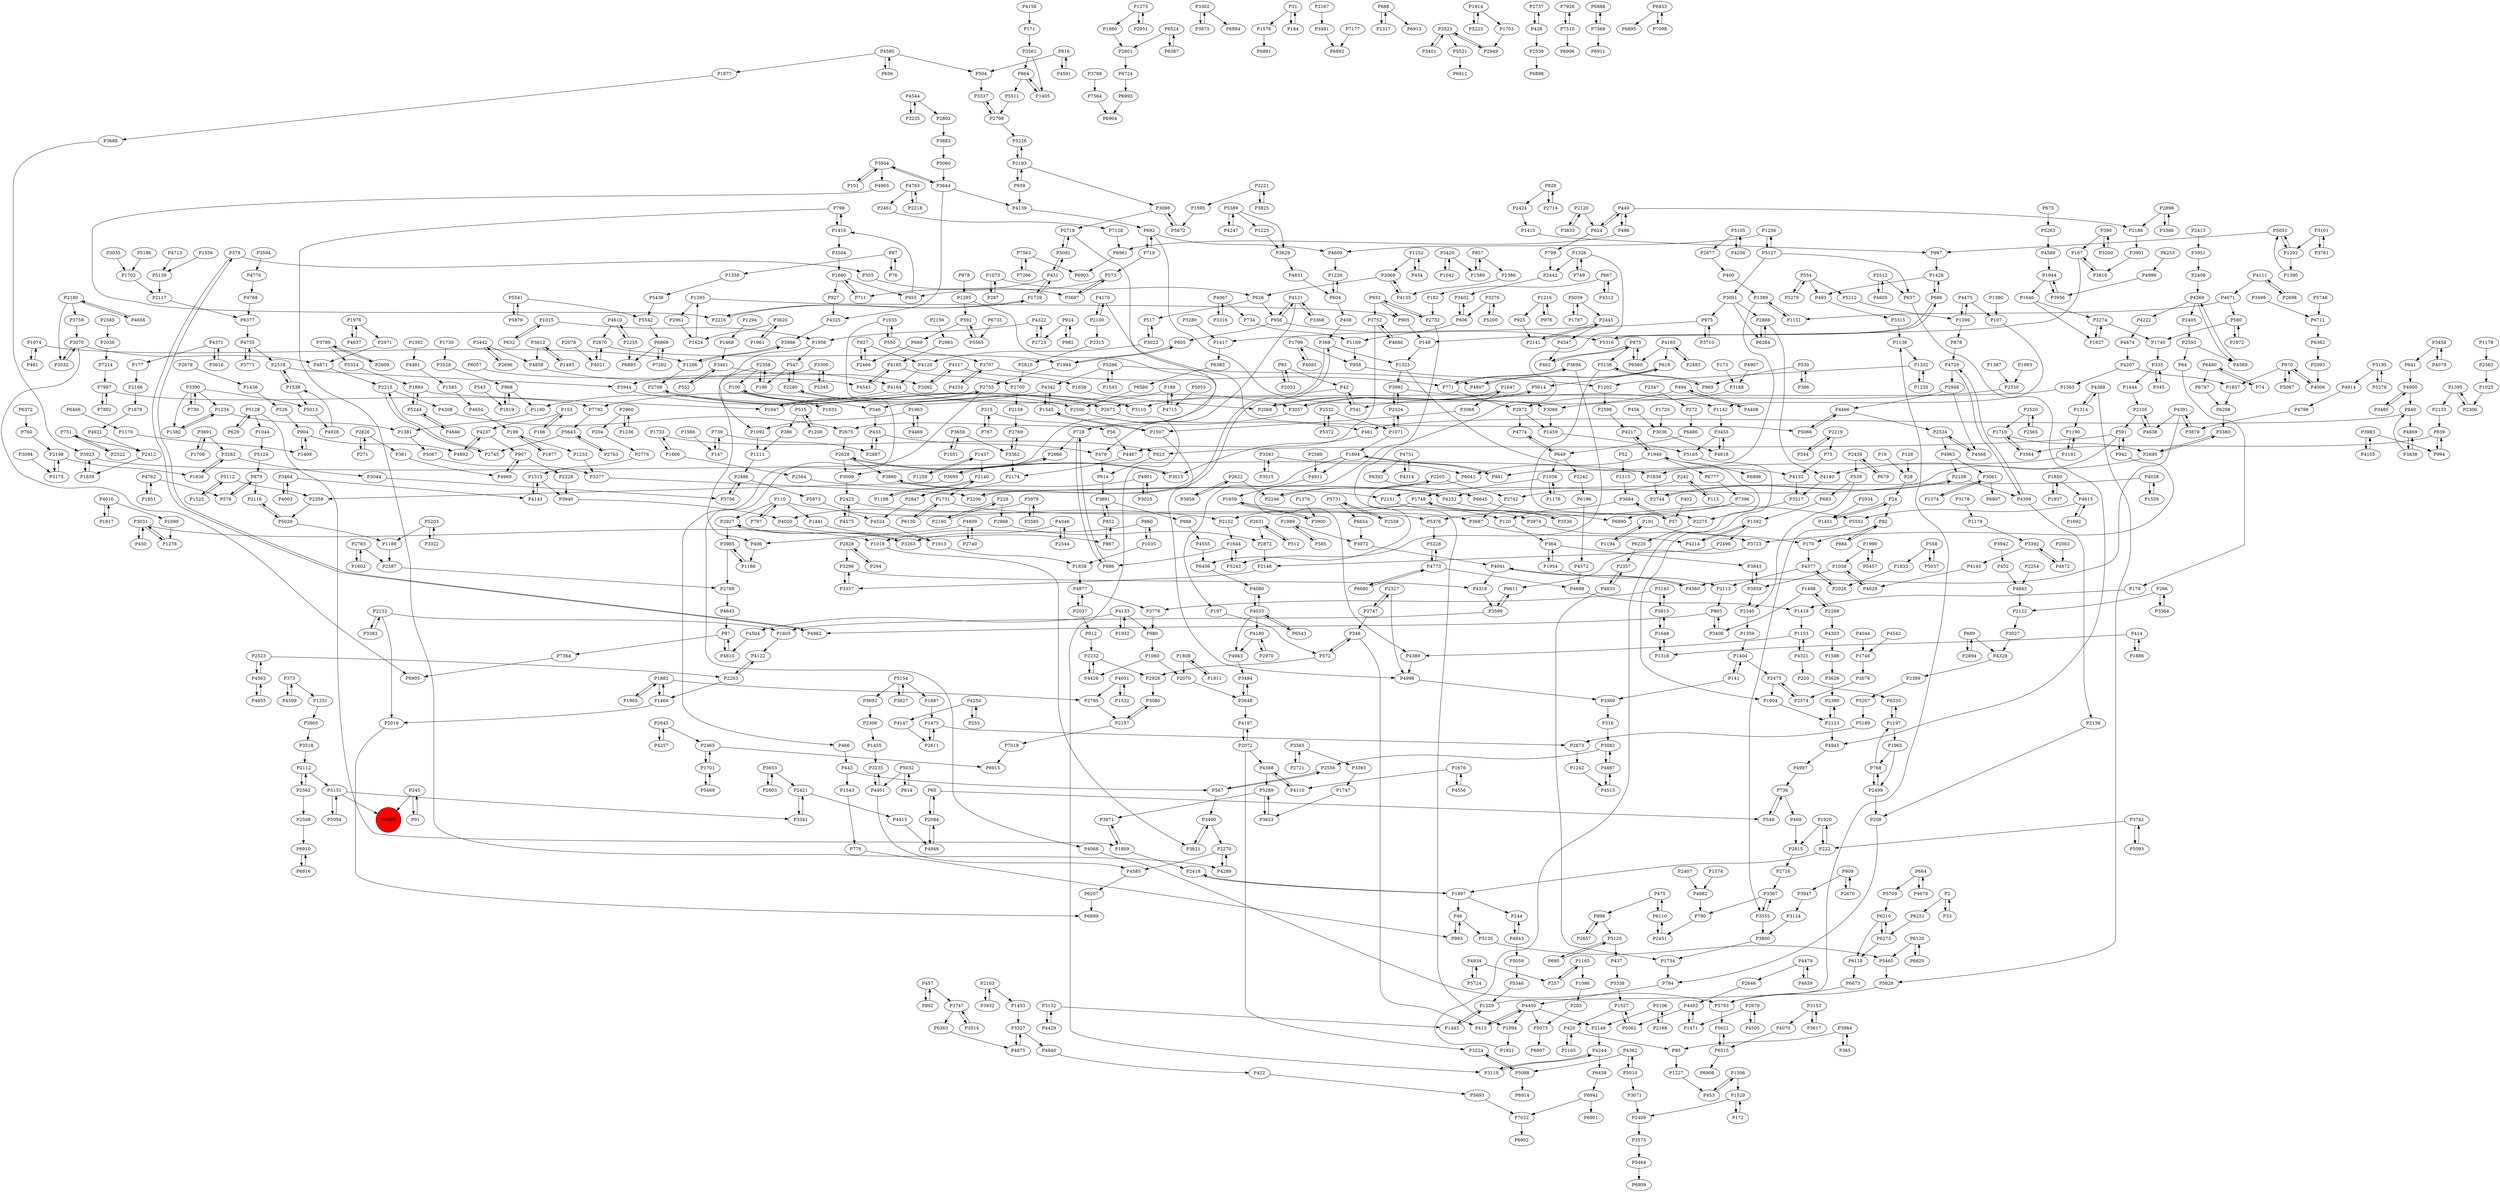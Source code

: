 digraph {
	P1428 -> P493
	P879 -> P2116
	P1498 -> P3408
	P2442 -> P3402
	P4877 -> P2037
	P2072 -> P4197
	P2358 -> P100
	P1687 -> P1475
	P4962 -> P378
	P3761 -> P3101
	P6673 -> P5793
	P2358 -> P406
	P4133 -> P1932
	P4143 -> P1313
	P3992 -> P2024
	P2961 -> P1624
	P4450 -> P5073
	P2180 -> P4656
	P504 -> P3337
	P4466 -> P5066
	P3175 -> P2198
	P6868 -> P6893
	P839 -> P994
	P4450 -> P413
	P2609 -> P3789
	P2523 -> P2203
	P4033 -> P4180
	P4197 -> P2072
	P2002 -> P4872
	P3082 -> P4887
	P1252 -> P434
	P768 -> P1197
	P4020 -> P1913
	P1436 -> P526
	P4389 -> P4996
	P1469 -> P2019
	P2587 -> P2789
	P3974 -> P3723
	P6724 -> P6993
	P3648 -> P4197
	P4140 -> P3517
	P4871 -> P2215
	P5062 -> P1527
	P736 -> P549
	P4544 -> P2802
	P4222 -> P4474
	P2108 -> P4399
	P316 -> P3082
	P481 -> P1074
	P3302 -> P3675
	P1894 -> P197
	P335 -> P1444
	P2232 -> P2928
	P3464 -> P4003
	P1731 -> P6130
	P2157 -> P3080
	P1809 -> P2418
	P420 -> P2165
	P5087 -> P970
	P1576 -> P6891
	P1404 -> P141
	P4715 -> P188
	P4117 -> P1658
	P2167 -> P3481
	P1897 -> P2418
	P2072 -> P3224
	P6298 -> P3380
	P1877 -> P3688
	P97 -> P7364
	P827 -> P2466
	P422 -> P5693
	P2888 -> P6284
	P3504 -> P1680
	P1416 -> P3504
	P97 -> P4810
	P4755 -> P3771
	P728 -> P2666
	P618 -> P4807
	P3274 -> P1627
	P2744 -> P2108
	P686 -> P5316
	P1710 -> P2695
	P6916 -> P6910
	P1153 -> P4389
	P6120 -> P6620
	P5131 -> P5054
	P912 -> P2232
	P4997 -> P736
	P3621 -> P3490
	P4637 -> P1976
	P6363 -> P4875
	P4237 -> P907
	P4347 -> P462
	P3942 -> P452
	P1099 -> P1278
	P554 -> P5279
	P1734 -> P784
	P1256 -> P4609
	P526 -> P904
	P4798 -> P3879
	P390 -> P167
	P2934 -> P1451
	P857 -> P2386
	P994 -> P839
	P592 -> P669
	P100 -> P1933
	P626 -> P956
	P2565 -> P2520
	P3327 -> P4940
	P2268 -> P1498
	P2340 -> P1359
	P2280 -> P547
	P2598 -> P4217
	P3442 -> P4858
	P1259 -> P1437
	P4943 -> P3484
	P294 -> P2828
	P4524 -> P1913
	P3742 -> P5093
	P6586 -> P2500
	P4147 -> P2611
	P2445 -> P2141
	P3455 -> P5165
	P4363 -> P2523
	P604 -> P1226
	P2520 -> P2565
	P3688 -> P3923
	P4164 -> P3057
	P4492 -> P1471
	P3390 -> P5013
	P3101 -> P3761
	P1659 -> P3900
	P1748 -> P2152
	P6210 -> P6118
	P1018 -> P3621
	P4773 -> P5228
	P573 -> P3697
	P541 -> P42
	P4170 -> P2100
	P1234 -> P1382
	P3985 -> P2789
	P3984 -> P365
	P3124 -> P3800
	P2123 -> P2390
	P469 -> P2815
	P5189 -> P2673
	P5066 -> P4466
	P3393 -> P1747
	P1627 -> P3274
	P6611 -> P3599
	P1382 -> P1234
	P1455 -> P3235
	P6220 -> P2357
	P5059 -> P5346
	P924 -> P982
	P5552 -> P3355
	P798 -> P1416
	P688 -> P2317
	P1405 -> P864
	P771 -> P2972
	P1292 -> P1390
	P580 -> P1972
	P4887 -> P3082
	P2424 -> P1410
	P2255 -> P6893
	P390 -> P3200
	P7214 -> P7997
	P4388 -> P4110
	P3001 -> P6284
	P1252 -> P2069
	P4755 -> P2518
	P2783 -> P2587
	P2203 -> P1469
	P2672 -> P2708
	P2113 -> P803
	P1390 -> P5051
	P3044 -> P3756
	P5105 -> P4256
	P3001 -> P2888
	P2611 -> P1475
	P1178 -> P2563
	P4185 -> P2700
	P515 -> P1200
	P82 -> P170
	P624 -> P440
	P924 -> P2723
	P2747 -> P348
	P958 -> P1202
	P4572 -> P4698
	P5154 -> P3827
	P2105 -> P591
	P4809 -> P406
	P366 -> P530
	P4475 -> P1396
	P1523 -> P5112
	P153 -> P166
	P2451 -> P6110
	P3710 -> P975
	P4945 -> P4997
	P4016 -> P1099
	P909 -> P2670
	P2180 -> P3032
	P3098 -> P2718
	P2116 -> P5029
	P695 -> P5120
	P4892 -> P4237
	P335 -> P345
	P7997 -> P7792
	P266 -> P3364
	P1073 -> P287
	P3833 -> P2120
	P3594 -> P4776
	P3031 -> P450
	P5731 -> P2558
	P2215 -> P4308
	P3523 -> P3401
	P6993 -> P6904
	P2132 -> P2019
	P4774 -> P649
	P3771 -> P4755
	P2708 -> P2672
	P5131 -> P6889
	P2718 -> P2675
	P4940 -> P422
	P2216 -> P1729
	P197 -> P572
	P1990 -> P1038
	P573 -> P955
	P4763 -> P2218
	P414 -> P1886
	P2972 -> P1459
	P7563 -> P7266
	P1015 -> P1956
	P1748 -> P3536
	P6392 -> P6645
	P1949 -> P6041
	P7997 -> P7802
	P1703 -> P2949
	P95 -> P1227
	P3859 -> P2340
	P6383 -> P6586
	P4580 -> P1877
	P4391 -> P3879
	P3022 -> P517
	P2523 -> P4363
	P1949 -> P6777
	P2870 -> P1994
	P4314 -> P4751
	P2439 -> P679
	P1170 -> P1408
	P2927 -> P3985
	P1035 -> P860
	P3653 -> P2421
	P2522 -> P751
	P4877 -> P3776
	P892 -> P457
	P1595 -> P5672
	P4244 -> P3119
	P2558 -> P5731
	P1677 -> P199
	P3752 -> P4467
	P2737 -> P428
	P1176 -> P1058
	P968 -> P1180
	P402 -> P57
	P3420 -> P1589
	P2465 -> P1701
	P1545 -> P4342
	P1226 -> P604
	P4321 -> P220
	P683 -> P1592
	P1408 -> P904
	P1416 -> P798
	P4091 -> P1799
	P6480 -> P74
	P790 -> P2451
	P5521 -> P6912
	P1313 -> P4143
	P3485 -> P4900
	P768 -> P2499
	P1883 -> P1905
	P2698 -> P4111
	P3071 -> P2409
	P494 -> P4408
	P7396 -> P5376
	P5266 -> P4807
	P1880 -> P2801
	P2755 -> P1947
	P2205 -> P2742
	P5289 -> P3971
	P3838 -> P4869
	P4475 -> P107
	P5200 -> P3276
	P970 -> P4006
	P546 -> P433
	P2174 -> P2847
	P878 -> P4729
	P4170 -> P5066
	P692 -> P719
	P686 -> P1428
	P1624 -> P1293
	P1285 -> P3009
	P167 -> P3816
	P1313 -> P3940
	P3322 -> P5203
	P3827 -> P5154
	P1538 -> P5013
	P2218 -> P4763
	P1169 -> P958
	P4322 -> P1956
	P220 -> P6330
	P5565 -> P592
	P5165 -> P1904
	P591 -> P942
	P1074 -> P1266
	P2550 -> P3066
	P2716 -> P3367
	P5106 -> P2168
	P1589 -> P857
	P110 -> P797
	P24 -> P1451
	P7177 -> P6892
	P1799 -> P4091
	P2255 -> P4610
	P5093 -> P3742
	P4763 -> P2461
	P3561 -> P864
	P3368 -> P4121
	P1976 -> P4637
	P433 -> P479
	P3057 -> P728
	P4051 -> P2795
	P2520 -> P1710
	P4121 -> P3368
	P4121 -> P956
	P1954 -> P364
	P6480 -> P6787
	P2439 -> P539
	P988 -> P4555
	P3206 -> P368
	P5091 -> P431
	P3392 -> P4145
	P5324 -> P1884
	P4006 -> P970
	P408 -> P368
	P2407 -> P4982
	P550 -> P3707
	P7564 -> P6904
	P3623 -> P5289
	P852 -> P867
	P3280 -> P1417
	P365 -> P3984
	P1273 -> P2951
	P1606 -> P1733
	P31 -> P184
	P7926 -> P7510
	P3009 -> P2423
	P3296 -> P3357
	P2037 -> P4877
	P182 -> P2732
	P2180 -> P3759
	P6273 -> P6118
	P1417 -> P6383
	P1035 -> P1838
	P558 -> P1833
	P4901 -> P3025
	P956 -> P605
	P42 -> P541
	P6377 -> P4755
	P1343 -> P779
	P1306 -> P453
	P3565 -> P3393
	P2140 -> P1731
	P898 -> P2657
	P624 -> P799
	P1507 -> P1545
	P6560 -> P875
	P2675 -> P2628
	P3859 -> P3843
	P2165 -> P420
	P2315 -> P2810
	P2740 -> P4809
	P1730 -> P3528
	P4469 -> P1963
	P1920 -> P222
	P2872 -> P2148
	P2562 -> P2508
	P6057 -> P4543
	P2357 -> P4833
	P4969 -> P907
	P457 -> P3747
	P4467 -> P2174
	P3523 -> P2949
	P6196 -> P4572
	P2801 -> P6724
	P1648 -> P3815
	P2971 -> P4871
	P3132 -> P4429
	P3022 -> P4120
	P1256 -> P5127
	P3905 -> P3518
	P816 -> P4591
	P368 -> P1323
	P2802 -> P3883
	P2696 -> P3442
	P6680 -> P4773
	P1242 -> P4513
	P2300 -> P1395
	P2732 -> P933
	P355 -> P3697
	P1731 -> P3687
	P2327 -> P2747
	P939 -> P2193
	P242 -> P2742
	P245 -> P91
	P816 -> P504
	P2423 -> P5376
	P4776 -> P4768
	P1747 -> P3623
	P3282 -> P1836
	P2409 -> P3575
	P2603 -> P3653
	P4105 -> P3983
	P3481 -> P6892
	P3954 -> P101
	P6372 -> P760
	P6438 -> P6941
	P5879 -> P5541
	P4391 -> P4638
	P3658 -> P3362
	P1605 -> P4122
	P3080 -> P2157
	P3900 -> P1659
	P1358 -> P5438
	P688 -> P6913
	P530 -> P366
	P2512 -> P4605
	P4046 -> P3263
	P547 -> P186
	P3461 -> P552
	P6251 -> P6273
	P1092 -> P1211
	P6777 -> P7396
	P799 -> P2442
	P1179 -> P3392
	P1216 -> P976
	P184 -> P31
	P3788 -> P7564
	P2894 -> P689
	P128 -> P28
	P3367 -> P790
	P1389 -> P1151
	P3616 -> P4371
	P4843 -> P5059
	P1692 -> P4615
	P1678 -> P4921
	P626 -> P517
	P1894 -> P941
	P4833 -> P1734
	P1961 -> P3620
	P739 -> P147
	P42 -> P3110
	P1235 -> P1332
	P2666 -> P3695
	P440 -> P496
	P1437 -> P2140
	P554 -> P493
	P2423 -> P4575
	P3951 -> P2408
	P719 -> P573
	P1044 -> P5124
	P4556 -> P1676
	P1374 -> P3061
	P4120 -> P4164
	P6961 -> P6903
	P5112 -> P2359
	P1658 -> P2068
	P4751 -> P6392
	P87 -> P1358
	P65 -> P549
	P3691 -> P1706
	P4773 -> P6680
	P4033 -> P4943
	P1956 -> P1092
	P5223 -> P1914
	P378 -> P4962
	P1565 -> P2672
	P461 -> P3013
	P4610 -> P2255
	P364 -> P3843
	P3992 -> P1142
	P5748 -> P6711
	P74 -> P6480
	P3094 -> P3175
	P208 -> P784
	P2563 -> P1025
	P1956 -> P547
	P728 -> P886
	P4509 -> P373
	P5207 -> P5189
	P7022 -> P6902
	P2628 -> P3860
	P1680 -> P711
	P4544 -> P2235
	P191 -> P1194
	P5051 -> P997
	P2631 -> P512
	P3110 -> P2280
	P3684 -> P120
	P2798 -> P3337
	P2828 -> P294
	P1468 -> P3461
	P4751 -> P4314
	P413 -> P4450
	P7396 -> P6890
	P5203 -> P1189
	P5511 -> P2798
	P3692 -> P2306
	P1559 -> P4028
	P4342 -> P7792
	P2508 -> P6910
	P3979 -> P3585
	P4325 -> P3986
	P2486 -> P5873
	P443 -> P567
	P7128 -> P6961
	P4289 -> P2270
	P3879 -> P4391
	P734 -> P1169
	P1498 -> P2268
	P1897 -> P46
	P4568 -> P2534
	P244 -> P4843
	P4474 -> P4207
	P2593 -> P64
	P6941 -> P7022
	P3891 -> P988
	P2776 -> P1313
	P1701 -> P2465
	P1060 -> P4426
	P2574 -> P2475
	P4269 -> P4222
	P4639 -> P4479
	P4810 -> P97
	P5091 -> P2718
	P1914 -> P5223
	P5228 -> P4773
	P907 -> P4969
	P904 -> P4892
	P2898 -> P3386
	P2140 -> P1198
	P2622 -> P3958
	P3224 -> P5088
	P4591 -> P816
	P3274 -> P1740
	P4033 -> P4080
	P1165 -> P1086
	P2193 -> P3098
	P315 -> P56
	P5105 -> P2877
	P171 -> P3561
	P3082 -> P2556
	P3983 -> P994
	P5032 -> P4401
	P4858 -> P4164
	P186 -> P2358
	P3707 -> P4334
	P1285 -> P592
	P7262 -> P6868
	P2593 -> P4569
	P6207 -> P6899
	P2072 -> P4388
	P4244 -> P6438
	P5724 -> P4934
	P4609 -> P1226
	P2483 -> P4165
	P2389 -> P5207
	P6888 -> P7569
	P1445 -> P1229
	P3235 -> P4401
	P2589 -> P4911
	P6466 -> P1170
	P4401 -> P3235
	P4643 -> P97
	P1197 -> P1965
	P3327 -> P4875
	P3940 -> P4020
	P1236 -> P2960
	P4067 -> P3316
	P942 -> P591
	P550 -> P1033
	P976 -> P1216
	P1894 -> P4911
	P4955 -> P4363
	P147 -> P739
	P1202 -> P2598
	P3752 -> P4686
	P3032 -> P3070
	P5793 -> P5621
	P3367 -> P3355
	P543 -> P1819
	P6654 -> P3072
	P1920 -> P2815
	P2714 -> P828
	P1729 -> P431
	P4165 -> P6560
	P1180 -> P1381
	P3694 -> P5243
	P2421 -> P3341
	P93 -> P42
	P5029 -> P1189
	P400 -> P1389
	P1294 -> P1468
	P1437 -> P1259
	P3984 -> P95
	P5112 -> P1523
	P3815 -> P1648
	P2268 -> P4303
	P1292 -> P5051
	P4041 -> P4318
	P2386 -> P4135
	P3789 -> P5324
	P1469 -> P1883
	P2500 -> P461
	P1058 -> P1748
	P3653 -> P2603
	P1989 -> P3072
	P1326 -> P749
	P4247 -> P5389
	P784 -> P4450
	P4928 -> P1538
	P2024 -> P3992
	P6253 -> P4998
	P5106 -> P2149
	P3066 -> P1459
	P2193 -> P939
	P1543 -> P5266
	P1648 -> P1318
	P1451 -> P24
	P76 -> P87
	P5124 -> P879
	P1453 -> P3327
	P2163 -> P1453
	P2562 -> P2112
	P3458 -> P4079
	P2544 -> P4046
	P2960 -> P1236
	P3490 -> P2270
	P1293 -> P905
	P2198 -> P3175
	P6273 -> P6210
	P1441 -> P867
	P1475 -> P2673
	P153 -> P4237
	P1181 -> P1190
	P993 -> P46
	P3377 -> P3206
	P272 -> P6486
	P2405 -> P2593
	P2466 -> P827
	P2024 -> P1071
	P1033 -> P550
	P2228 -> P3940
	P2270 -> P4289
	P3956 -> P1944
	P4905 -> P2216
	P4070 -> P6515
	P2082 -> P4117
	P3687 -> P4214
	P2970 -> P4180
	P5051 -> P1292
	P4028 -> P4252
	P110 -> P2152
	P2877 -> P400
	P1592 -> P2496
	P1323 -> P4132
	P494 -> P541
	P1592 -> P4214
	P3825 -> P2221
	P3747 -> P6363
	P7266 -> P7563
	P3057 -> P5014
	P5120 -> P695
	P898 -> P5120
	P3098 -> P5672
	P287 -> P1073
	P3364 -> P266
	P3518 -> P2112
	P1585 -> P4654
	P1266 -> P3986
	P222 -> P1897
	P3901 -> P3816
	P1811 -> P1808
	P605 -> P1994
	P4907 -> P3188
	P2100 -> P2315
	P1507 -> P4996
	P2670 -> P909
	P2723 -> P4322
	P5389 -> P3629
	P2242 -> P6196
	P5014 -> P3057
	P4269 -> P2405
	P614 -> P3891
	P5139 -> P2117
	P3068 -> P1507
	P749 -> P1326
	P6130 -> P1731
	P2678 -> P1436
	P592 -> P5565
	P970 -> P1857
	P3132 -> P1445
	P5010 -> P4362
	P1151 -> P1389
	P3296 -> P4318
	P1538 -> P2518
	P4111 -> P4671
	P2628 -> P3013
	P2068 -> P1647
	P803 -> P3408
	P4569 -> P4269
	P2783 -> P1602
	P1278 -> P3031
	P1404 -> P2475
	P4901 -> P2847
	P120 -> P364
	P6711 -> P6362
	P4982 -> P790
	P3575 -> P5464
	P2695 -> P4140
	P2 -> P6251
	P606 -> P1169
	P378 -> P355
	P2960 -> P204
	P2518 -> P3944
	P1944 -> P3956
	P6041 -> P6406
	P4479 -> P4639
	P4003 -> P3464
	P904 -> P1408
	P115 -> P242
	P2518 -> P1538
	P56 -> P4467
	P3315 -> P1136
	P2870 -> P4021
	P3695 -> P2666
	P166 -> P153
	P1181 -> P1839
	P606 -> P3402
	P4156 -> P171
	P679 -> P2439
	P3390 -> P1382
	P4729 -> P2948
	P1680 -> P927
	P3985 -> P1186
	P3599 -> P6611
	P204 -> P2776
	P2186 -> P3901
	P1972 -> P580
	P2475 -> P2574
	P1532 -> P4051
	P969 -> P5138
	P4887 -> P4513
	P852 -> P3891
	P1989 -> P585
	P1189 -> P2587
	P5672 -> P3098
	P4914 -> P4798
	P75 -> P4132
	P1190 -> P1181
	P5873 -> P4524
	P1211 -> P2486
	P4067 -> P734
	P1921 -> P1949
	P3188 -> P2972
	P1315 -> P3684
	P6910 -> P6916
	P2219 -> P544
	P667 -> P182
	P760 -> P2198
	P6110 -> P475
	P2108 -> P2744
	P1165 -> P257
	P3282 -> P3044
	P172 -> P1529
	P4575 -> P2423
	P3195 -> P5278
	P4481 -> P1585
	P4408 -> P494
	P1646 -> P3274
	P4111 -> P2698
	P7510 -> P6906
	P6524 -> P6387
	P3691 -> P3282
	P3620 -> P1624
	P3838 -> P840
	P618 -> P5014
	P3986 -> P1266
	P840 -> P461
	P515 -> P386
	P2534 -> P4568
	P7563 -> P6903
	P1574 -> P4982
	P428 -> P2538
	P1234 -> P1381
	P927 -> P4325
	P1746 -> P3076
	P2534 -> P4963
	P6110 -> P2451
	P2084 -> P65
	P203 -> P5073
	P4729 -> P4399
	P1033 -> P466
	P52 -> P1315
	P5154 -> P1687
	P5289 -> P3623
	P364 -> P1954
	P2254 -> P4845
	P6330 -> P1197
	P2679 -> P4505
	P3362 -> P2769
	P253 -> P4250
	P3883 -> P5060
	P5128 -> P1044
	P4809 -> P2740
	P3528 -> P968
	P4257 -> P2643
	P2019 -> P6899
	P440 -> P2186
	P3891 -> P852
	P3383 -> P2132
	P3789 -> P2609
	P1937 -> P1850
	P199 -> P1677
	P1251 -> P3905
	P3564 -> P1710
	P875 -> P462
	P2221 -> P1595
	P4121 -> P479
	P1914 -> P1703
	P5469 -> P1701
	P567 -> P2556
	P2112 -> P5131
	P1965 -> P768
	P1963 -> P4469
	P2949 -> P3523
	P5060 -> P3644
	P414 -> P1318
	P1153 -> P4321
	P5154 -> P3692
	P3517 -> P2275
	P4117 -> P2082
	P3302 -> P6894
	P2123 -> P4945
	P4504 -> P4810
	P4845 -> P2122
	P2120 -> P624
	P4256 -> P5105
	P2198 -> P1836
	P5243 -> P1644
	P547 -> P2280
	P179 -> P1419
	P6524 -> P2801
	P2306 -> P1455
	P2538 -> P6898
	P864 -> P5511
	P4214 -> P1592
	P1227 -> P453
	P1071 -> P1894
	P1216 -> P925
	P689 -> P2894
	P2026 -> P4377
	P1676 -> P4110
	P315 -> P767
	P860 -> P1035
	P2132 -> P1605
	P2105 -> P4638
	P3195 -> P4914
	P496 -> P440
	P1306 -> P1529
	P649 -> P2242
	P975 -> P1417
	P909 -> P3947
	P3341 -> P2421
	P257 -> P1165
	P3013 -> P2628
	P101 -> P3954
	P5278 -> P3195
	P453 -> P1306
	P5693 -> P7022
	P1396 -> P4475
	P2 -> P33
	P2445 -> P4347
	P4934 -> P257
	P857 -> P1589
	P4768 -> P6377
	P5010 -> P3071
	P3357 -> P3296
	P4139 -> P692
	P1527 -> P5062
	P860 -> P1018
	P5541 -> P5879
	P4145 -> P4629
	P4585 -> P6207
	P4638 -> P2105
	P82 -> P884
	P1419 -> P1153
	P1740 -> P335
	P2486 -> P3756
	P1994 -> P2755
	P5372 -> P2532
	P141 -> P3369
	P7569 -> P6911
	P1644 -> P886
	P4165 -> P618
	P2122 -> P3027
	P649 -> P1058
	P3515 -> P3593
	P5316 -> P686
	P110 -> P1441
	P2149 -> P4244
	P4963 -> P2108
	P3355 -> P3367
	P4371 -> P177
	P1527 -> P420
	P2412 -> P1859
	P1680 -> P955
	P2156 -> P2983
	P1932 -> P4133
	P667 -> P4313
	P1025 -> P2300
	P4080 -> P4033
	P6735 -> P5565
	P4313 -> P667
	P4362 -> P5010
	P3200 -> P390
	P406 -> P1186
	P4362 -> P5088
	P2408 -> P4269
	P4399 -> P2138
	P2810 -> P2700
	P1886 -> P414
	P2163 -> P3932
	P3536 -> P1748
	P1566 -> P147
	P3025 -> P4901
	P440 -> P624
	P1293 -> P2961
	P730 -> P3390
	P1136 -> P1332
	P3658 -> P1051
	P177 -> P2166
	P3612 -> P1493
	P475 -> P898
	P692 -> P4609
	P5389 -> P1223
	P956 -> P5316
	P4679 -> P664
	P4133 -> P980
	P4342 -> P1545
	P4318 -> P3599
	P3644 -> P4325
	P5032 -> P814
	P530 -> P969
	P3684 -> P57
	P5013 -> P4928
	P4872 -> P3392
	P2317 -> P688
	P6515 -> P5621
	P2215 -> P2745
	P348 -> P572
	P2826 -> P361
	P3076 -> P2574
	P879 -> P578
	P475 -> P6110
	P2359 -> P5029
	P578 -> P879
	P939 -> P4139
	P3815 -> P3145
	P3498 -> P6711
	P1954 -> P2113
	P3944 -> P2500
	P457 -> P892
	P3153 -> P3617
	P2646 -> P4492
	P1395 -> P2133
	P4686 -> P3752
	P3119 -> P4244
	P1060 -> P2070
	P2100 -> P4170
	P3145 -> P3776
	P348 -> P413
	P1318 -> P1648
	P1229 -> P1445
	P3514 -> P3747
	P1729 -> P2216
	P188 -> P546
	P1799 -> P958
	P4164 -> P1180
	P3971 -> P1809
	P1229 -> P1136
	P3392 -> P4872
	P3362 -> P2174
	P1993 -> P2550
	P1038 -> P4629
	P5131 -> P3341
	P2983 -> P4185
	P6543 -> P4033
	P1556 -> P5139
	P6210 -> P6273
	P3035 -> P1702
	P5279 -> P554
	P4252 -> P3860
	P2203 -> P4122
	P188 -> P4715
	P1787 -> P5039
	P905 -> P148
	P2148 -> P3357
	P5138 -> P2275
	P1859 -> P3923
	P933 -> P2732
	P4900 -> P840
	P1904 -> P2123
	P4998 -> P3956
	P2887 -> P433
	P4646 -> P5244
	P1326 -> P1094
	P1094 -> P1921
	P1529 -> P2409
	P1701 -> P5469
	P368 -> P3206
	P373 -> P1251
	P554 -> P5212
	P6406 -> P4080
	P2742 -> P3687
	P4589 -> P1944
	P5053 -> P4715
	P5073 -> P6907
	P5464 -> P6909
	P4921 -> P2412
	P4016 -> P1817
	P4629 -> P1038
	P2280 -> P3110
	P2951 -> P1273
	P3263 -> P2927
	P199 -> P1233
	P1884 -> P1947
	P4021 -> P2870
	P5338 -> P1527
	P2496 -> P2148
	P2151 -> P3974
	P4368 -> P5828
	P978 -> P1285
	P4250 -> P4147
	P1197 -> P6330
	P3675 -> P3302
	P1475 -> P2611
	P4610 -> P2870
	P2221 -> P3825
	P2084 -> P4948
	P2117 -> P6377
	P3300 -> P5345
	P2948 -> P4466
	P4963 -> P3061
	P1602 -> P2783
	P544 -> P2219
	P3742 -> P222
	P1086 -> P203
	P5263 -> P4589
	P1194 -> P191
	P2132 -> P3383
	P3694 -> P771
	P3561 -> P1405
	P3072 -> P4041
	P751 -> P2522
	P2138 -> P208
	P19 -> P28
	P4948 -> P2084
	P2972 -> P4774
	P2499 -> P208
	P798 -> P4289
	P433 -> P2887
	P3061 -> P1374
	P5088 -> P6914
	P4513 -> P4887
	P170 -> P4377
	P7802 -> P7997
	P5438 -> P5542
	P3402 -> P606
	P2679 -> P1471
	P1808 -> P2070
	P1380 -> P107
	P1976 -> P2971
	P3276 -> P606
	P4466 -> P2534
	P1545 -> P1507
	P1314 -> P4368
	P1323 -> P3992
	P4671 -> P1151
	P373 -> P4509
	P2112 -> P2562
	P1392 -> P4481
	P4505 -> P2679
	P2421 -> P4415
	P245 -> P6889
	P6120 -> P5465
	P3380 -> P2695
	P4560 -> P4041
	P5465 -> P5828
	P1588 -> P3626
	P173 -> P3188
	P1071 -> P2024
	P2564 -> P2151
	P3629 -> P4831
	P4041 -> P4560
	P4180 -> P2970
	P968 -> P1819
	P2732 -> P4389
	P7792 -> P5643
	P479 -> P614
	P4250 -> P253
	P3355 -> P3800
	P3484 -> P3648
	P803 -> P4962
	P345 -> P335
	P2347 -> P272
	P2461 -> P7128
	P2275 -> P6220
	P5542 -> P6868
	P3626 -> P2390
	P4450 -> P1094
	P1990 -> P5457
	P1702 -> P2117
	P4363 -> P4955
	P980 -> P1060
	P5643 -> P2763
	P3455 -> P4618
	P4807 -> P618
	P4051 -> P1532
	P3759 -> P3070
	P496 -> P6961
	P664 -> P5709
	P3153 -> P4070
	P637 -> P4945
	P4618 -> P3455
	P431 -> P5091
	P779 -> P993
	P517 -> P3022
	P1949 -> P6896
	P572 -> P2928
	P1389 -> P941
	P2585 -> P2036
	P2755 -> P4068
	P1038 -> P3859
	P2160 -> P229
	P4656 -> P2180
	P875 -> P5138
	P4207 -> P1857
	P222 -> P1920
	P3316 -> P4067
	P93 -> P2053
	P3843 -> P3859
	P4329 -> P2389
	P632 -> P1015
	P549 -> P736
	P456 -> P3036
	P2789 -> P4643
	P91 -> P245
	P3031 -> P1278
	P3860 -> P4252
	P4615 -> P5552
	P4046 -> P2544
	P591 -> P923
	P1074 -> P481
	P2036 -> P7214
	P1850 -> P4615
	P2037 -> P912
	P3031 -> P1018
	P982 -> P924
	P5127 -> P637
	P4654 -> P199
	P31 -> P1576
	P3958 -> P2622
	P4033 -> P6543
	P1947 -> P2755
	P580 -> P1740
	P907 -> P2228
	P167 -> P148
	P3442 -> P2696
	P4426 -> P2232
	P828 -> P2424
	P2828 -> P3296
	P4133 -> P4504
	P242 -> P115
	P33 -> P2
	P4399 -> P4729
	P65 -> P2084
	P6868 -> P7262
	P3747 -> P3514
	P2747 -> P2327
	P1676 -> P4556
	P4492 -> P5062
	P2631 -> P2872
	P4773 -> P4698
	P2700 -> P2158
	P3979 -> P4020
	P5128 -> P1809
	P2141 -> P2445
	P191 -> P170
	P4377 -> P2113
	P6645 -> P6890
	P5376 -> P5228
	P6941 -> P6901
	P970 -> P5087
	P1647 -> P3068
	P5039 -> P1787
	P493 -> P3315
	P5643 -> P2745
	P558 -> P5037
	P4217 -> P1949
	P3401 -> P3523
	P4237 -> P4892
	P2928 -> P3080
	P5621 -> P6515
	P1200 -> P515
	P2695 -> P3380
	P1410 -> P997
	P2070 -> P3648
	P4371 -> P3616
	P2219 -> P75
	P3776 -> P980
	P229 -> P2968
	P3276 -> P5200
	P689 -> P4329
	P3620 -> P1961
	P827 -> P4120
	P5266 -> P1543
	P1994 -> P605
	P1493 -> P3612
	P5120 -> P437
	P431 -> P1729
	P1897 -> P244
	P2499 -> P768
	P2532 -> P5372
	P6515 -> P6908
	P4165 -> P2483
	P1706 -> P3691
	P5029 -> P2116
	P5203 -> P3322
	P875 -> P6560
	P6362 -> P2093
	P3723 -> P6611
	P3644 -> P3954
	P1808 -> P1811
	P2390 -> P2123
	P6284 -> P2888
	P4068 -> P5793
	P3923 -> P1859
	P867 -> P852
	P955 -> P1416
	P736 -> P469
	P2927 -> P3263
	P4269 -> P4569
	P975 -> P3710
	P3070 -> P6905
	P2968 -> P2872
	P1883 -> P1469
	P1042 -> P3420
	P437 -> P5338
	P1644 -> P5243
	P1606 -> P2564
	P5226 -> P2193
	P4698 -> P1419
	P2556 -> P567
	P2826 -> P271
	P3337 -> P2798
	P4833 -> P2357
	P2672 -> P3119
	P1332 -> P1235
	P5266 -> P4342
	P4079 -> P3458
	P3593 -> P6041
	P1836 -> P3282
	P1905 -> P1883
	P1963 -> P1092
	P767 -> P315
	P3523 -> P5521
	P1051 -> P3658
	P539 -> P2340
	P884 -> P82
	P2948 -> P4568
	P1381 -> P5067
	P2465 -> P6915
	P3464 -> P4143
	P1223 -> P3629
	P6453 -> P6895
	P1933 -> P100
	P3800 -> P1734
	P1733 -> P923
	P2205 -> P2246
	P5067 -> P3377
	P3420 -> P1042
	P4831 -> P604
	P3458 -> P641
	P4843 -> P244
	P3697 -> P573
	P3490 -> P3621
	P2069 -> P626
	P7098 -> P6453
	P4377 -> P2026
	P87 -> P76
	P649 -> P4774
	P2622 -> P2246
	P4388 -> P5289
	P3593 -> P3515
	P3585 -> P3979
	P1332 -> P1202
	P1326 -> P2442
	P2898 -> P2186
	P669 -> P2466
	P271 -> P2826
	P4110 -> P4388
	P2120 -> P3833
	P1817 -> P4016
	P1428 -> P686
	P5037 -> P558
	P3036 -> P4618
	P840 -> P4869
	P4185 -> P4543
	P4605 -> P2512
	P1733 -> P1606
	P2413 -> P3951
	P1659 -> P120
	P450 -> P3031
	P229 -> P2160
	P1965 -> P2499
	P4391 -> P4560
	P4303 -> P1588
	P2358 -> P186
	P452 -> P4845
	P4321 -> P1153
	P797 -> P110
	P57 -> P3684
	P3947 -> P3124
	P2888 -> P4140
	P3599 -> P1605
	P3612 -> P4858
	P771 -> P3694
	P1833 -> P2026
	P2168 -> P5106
	P2246 -> P2205
	P4135 -> P2069
	P1529 -> P172
	P1459 -> P5165
	P462 -> P875
	P839 -> P3564
	P6486 -> P649
	P4401 -> P4585
	P1819 -> P968
	P1396 -> P878
	P4252 -> P5552
	P6387 -> P6524
	P4869 -> P3838
	P46 -> P5135
	P3386 -> P2898
	P2532 -> P1071
	P552 -> P3461
	P512 -> P2631
	P2643 -> P2465
	P3816 -> P167
	P997 -> P1428
	P5127 -> P3001
	P107 -> P1142
	P420 -> P95
	P572 -> P348
	P3954 -> P3644
	P1142 -> P3455
	P923 -> P614
	P4543 -> P4185
	P3001 -> P975
	P3408 -> P803
	P3390 -> P730
	P1058 -> P1176
	P1314 -> P1190
	P4207 -> P1565
	P4934 -> P5724
	P6118 -> P6673
	P4429 -> P3132
	P1851 -> P4762
	P4180 -> P4943
	P4132 -> P3517
	P4713 -> P5139
	P4479 -> P2646
	P5346 -> P1229
	P100 -> P546
	P4334 -> P3707
	P1838 -> P4877
	P386 -> P1211
	P1857 -> P6298
	P2053 -> P93
	P4542 -> P1746
	P4415 -> P4948
	P5039 -> P2445
	P434 -> P1252
	P814 -> P5032
	P2643 -> P4257
	P3145 -> P3815
	P5127 -> P1256
	P7364 -> P6905
	P6620 -> P6120
	P5212 -> P1396
	P864 -> P1405
	P28 -> P24
	P148 -> P1323
	P46 -> P993
	P4911 -> P1659
	P3101 -> P1292
	P5389 -> P4247
	P4762 -> P1851
	P3617 -> P3153
	P3565 -> P2721
	P2718 -> P5091
	P3648 -> P3484
	P4762 -> P578
	P5088 -> P3224
	P4580 -> P656
	P7019 -> P6915
	P629 -> P5128
	P5541 -> P5542
	P4122 -> P2203
	P5135 -> P5465
	P3954 -> P4905
	P1949 -> P4217
	P3369 -> P316
	P3178 -> P1179
	P1266 -> P2708
	P5709 -> P6210
	P361 -> P4969
	P7510 -> P7926
	P1198 -> P2140
	P2166 -> P1678
	P2795 -> P2157
	P4580 -> P504
	P2798 -> P5226
	P3923 -> P1839
	P5186 -> P1702
	P2769 -> P3362
	P1884 -> P5244
	P5457 -> P1990
	P2158 -> P2769
	P7569 -> P6888
	P1387 -> P2550
	P3707 -> P771
	P1395 -> P2300
	P1186 -> P3985
	P4322 -> P2723
	P3983 -> P4105
	P656 -> P4580
	P751 -> P2412
	P443 -> P1343
	P1646 -> P1627
	P567 -> P3490
	P1710 -> P3564
	P942 -> P3723
	P2763 -> P5643
	P2847 -> P4524
	P1359 -> P1404
	P3756 -> P2486
	P692 -> P3066
	P4368 -> P1314
	P428 -> P2737
	P4900 -> P3485
	P1883 -> P2795
	P1015 -> P632
	P5828 -> P5793
	P4615 -> P1692
	P3061 -> P6897
	P2078 -> P4021
	P3644 -> P4139
	P2232 -> P4426
	P539 -> P683
	P1809 -> P3971
	P4996 -> P3369
	P431 -> P711
	P1233 -> P3377
	P675 -> P5263
	P266 -> P2122
	P4450 -> P2149
	P3932 -> P2163
	P110 -> P2927
	P2721 -> P3565
	P2657 -> P898
	P2475 -> P1904
	P3461 -> P2082
	P466 -> P443
	P2418 -> P1897
	P3695 -> P2359
	P4555 -> P6406
	P1273 -> P1880
	P2193 -> P5226
	P739 -> P2887
	P4671 -> P580
	P6453 -> P7098
	P3027 -> P4329
	P2093 -> P4006
	P1647 -> P2068
	P64 -> P179
	P3070 -> P3032
	P24 -> P82
	P1720 -> P3036
	P2815 -> P2716
	P1839 -> P2744
	P886 -> P728
	P1471 -> P4492
	P3390 -> P1234
	P4028 -> P1559
	P6787 -> P6298
	P4044 -> P1746
	P719 -> P692
	P5128 -> P629
	P925 -> P2141
	P828 -> P2714
	P2235 -> P4544
	P2152 -> P1644
	P2745 -> P2215
	P2512 -> P637
	P5244 -> P1884
	P591 -> P2151
	P1850 -> P1937
	P3070 -> P4871
	P2270 -> P4585
	P5138 -> P969
	P933 -> P3752
	P5244 -> P4646
	P5054 -> P5131
	P956 -> P4121
	P711 -> P1680
	P2133 -> P839
	P604 -> P408
	P5345 -> P3300
	P1444 -> P2105
	P2069 -> P4135
	P2673 -> P1242
	P2327 -> P4996
	P664 -> P4679
	P641 -> P4900
	P585 -> P1989
	P1376 -> P3900
	P5731 -> P6654
	P4875 -> P3327
	P933 -> P905
	P941 -> P1894
	P1073 -> P626
	P2157 -> P7019
	P1944 -> P1646
	P2628 -> P3009
	P4308 -> P2675
	P3300 -> P3944
	P1913 -> P1838
	P141 -> P1404
	P6889 [shape=circle]
	P6889 [style=filled]
	P6889 [fillcolor=red]
}